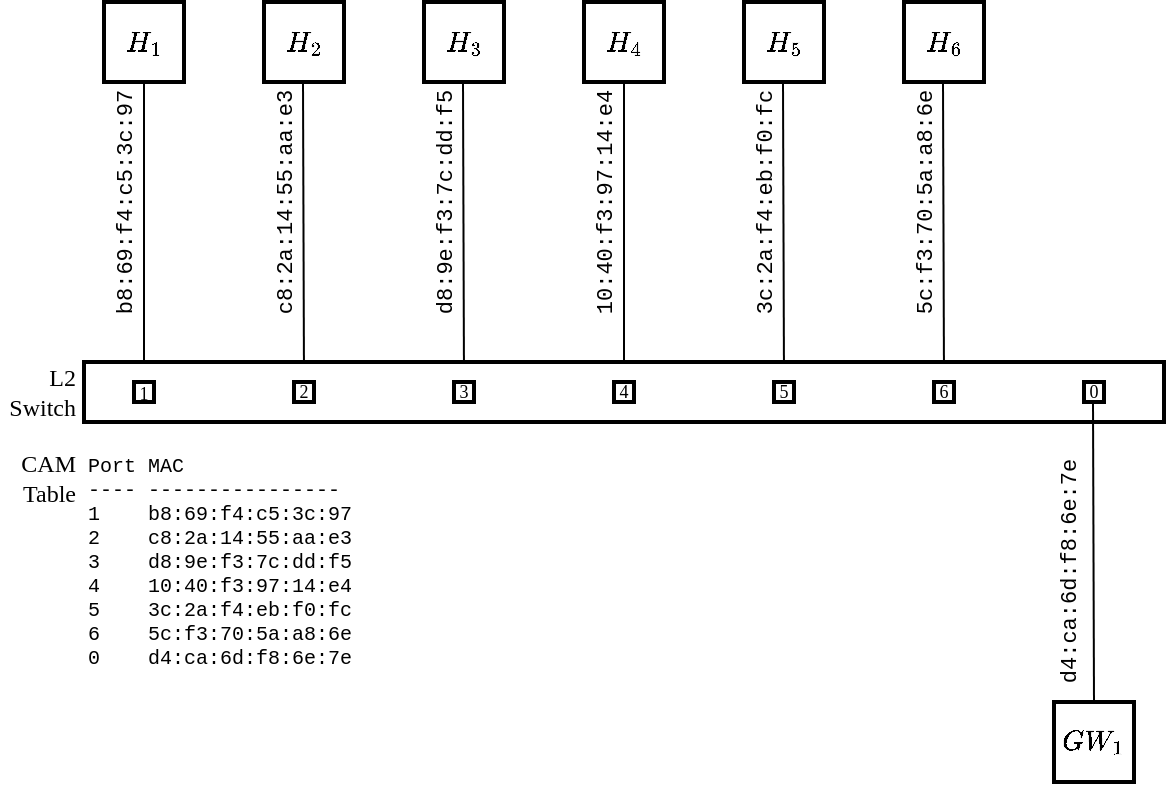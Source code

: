 <mxfile version="13.7.7" type="github">
  <diagram id="4Zgy66-phFbGBRuDP2bV" name="Seite-1">
    <mxGraphModel dx="1185" dy="770" grid="1" gridSize="10" guides="1" tooltips="1" connect="1" arrows="1" fold="1" page="1" pageScale="1" pageWidth="827" pageHeight="1169" math="1" shadow="0">
      <root>
        <mxCell id="0" />
        <mxCell id="1" parent="0" />
        <mxCell id="HDMQ9oWZRbvWbr3XCpym-1" value="$$H_1$$" style="whiteSpace=wrap;html=1;aspect=fixed;strokeWidth=2;" parent="1" vertex="1">
          <mxGeometry x="80" y="40" width="40" height="40" as="geometry" />
        </mxCell>
        <mxCell id="HDMQ9oWZRbvWbr3XCpym-2" value="$$H_2$$" style="whiteSpace=wrap;html=1;aspect=fixed;strokeWidth=2;" parent="1" vertex="1">
          <mxGeometry x="160" y="40" width="40" height="40" as="geometry" />
        </mxCell>
        <mxCell id="HDMQ9oWZRbvWbr3XCpym-3" value="$$H_3$$" style="whiteSpace=wrap;html=1;aspect=fixed;strokeWidth=2;" parent="1" vertex="1">
          <mxGeometry x="240" y="40" width="40" height="40" as="geometry" />
        </mxCell>
        <mxCell id="HDMQ9oWZRbvWbr3XCpym-5" value="$$H_4$$" style="whiteSpace=wrap;html=1;aspect=fixed;strokeWidth=2;" parent="1" vertex="1">
          <mxGeometry x="320" y="40" width="40" height="40" as="geometry" />
        </mxCell>
        <mxCell id="HDMQ9oWZRbvWbr3XCpym-6" value="$$H_5$$" style="whiteSpace=wrap;html=1;aspect=fixed;strokeWidth=2;" parent="1" vertex="1">
          <mxGeometry x="400" y="40" width="40" height="40" as="geometry" />
        </mxCell>
        <mxCell id="HDMQ9oWZRbvWbr3XCpym-7" value="$$H_6$$" style="whiteSpace=wrap;html=1;aspect=fixed;strokeWidth=2;" parent="1" vertex="1">
          <mxGeometry x="480" y="40" width="40" height="40" as="geometry" />
        </mxCell>
        <mxCell id="HDMQ9oWZRbvWbr3XCpym-10" value="" style="endArrow=none;html=1;strokeWidth=1;entryX=0.5;entryY=1;entryDx=0;entryDy=0;exitX=0.5;exitY=0;exitDx=0;exitDy=0;" parent="1" source="HDMQ9oWZRbvWbr3XCpym-28" target="HDMQ9oWZRbvWbr3XCpym-1" edge="1">
          <mxGeometry width="50" height="50" relative="1" as="geometry">
            <mxPoint x="100" y="120" as="sourcePoint" />
            <mxPoint x="100" y="80" as="targetPoint" />
          </mxGeometry>
        </mxCell>
        <mxCell id="HDMQ9oWZRbvWbr3XCpym-11" value="" style="endArrow=none;html=1;strokeWidth=1;entryX=0.5;entryY=1;entryDx=0;entryDy=0;exitX=0.5;exitY=0;exitDx=0;exitDy=0;" parent="1" source="HDMQ9oWZRbvWbr3XCpym-29" edge="1">
          <mxGeometry width="50" height="50" relative="1" as="geometry">
            <mxPoint x="180" y="120" as="sourcePoint" />
            <mxPoint x="179.5" y="80" as="targetPoint" />
          </mxGeometry>
        </mxCell>
        <mxCell id="HDMQ9oWZRbvWbr3XCpym-13" value="" style="endArrow=none;html=1;strokeWidth=1;entryX=0.5;entryY=1;entryDx=0;entryDy=0;exitX=0.5;exitY=0;exitDx=0;exitDy=0;" parent="1" source="HDMQ9oWZRbvWbr3XCpym-30" edge="1">
          <mxGeometry width="50" height="50" relative="1" as="geometry">
            <mxPoint x="260" y="120" as="sourcePoint" />
            <mxPoint x="259.5" y="80" as="targetPoint" />
          </mxGeometry>
        </mxCell>
        <mxCell id="HDMQ9oWZRbvWbr3XCpym-14" value="" style="endArrow=none;html=1;strokeWidth=1;entryX=0.5;entryY=1;entryDx=0;entryDy=0;exitX=0.5;exitY=0;exitDx=0;exitDy=0;" parent="1" source="HDMQ9oWZRbvWbr3XCpym-33" edge="1">
          <mxGeometry width="50" height="50" relative="1" as="geometry">
            <mxPoint x="340.5" y="120" as="sourcePoint" />
            <mxPoint x="340" y="80" as="targetPoint" />
          </mxGeometry>
        </mxCell>
        <mxCell id="HDMQ9oWZRbvWbr3XCpym-15" value="" style="endArrow=none;html=1;strokeWidth=1;entryX=0.5;entryY=1;entryDx=0;entryDy=0;exitX=0.5;exitY=0;exitDx=0;exitDy=0;" parent="1" source="HDMQ9oWZRbvWbr3XCpym-36" edge="1">
          <mxGeometry width="50" height="50" relative="1" as="geometry">
            <mxPoint x="420" y="120" as="sourcePoint" />
            <mxPoint x="419.5" y="80" as="targetPoint" />
          </mxGeometry>
        </mxCell>
        <mxCell id="HDMQ9oWZRbvWbr3XCpym-16" value="" style="endArrow=none;html=1;strokeWidth=1;entryX=0.5;entryY=1;entryDx=0;entryDy=0;exitX=0.5;exitY=0;exitDx=0;exitDy=0;" parent="1" source="HDMQ9oWZRbvWbr3XCpym-37" edge="1">
          <mxGeometry width="50" height="50" relative="1" as="geometry">
            <mxPoint x="500" y="120" as="sourcePoint" />
            <mxPoint x="499.5" y="80" as="targetPoint" />
          </mxGeometry>
        </mxCell>
        <mxCell id="HDMQ9oWZRbvWbr3XCpym-21" value="&lt;p class=&quot;p1&quot; style=&quot;margin: 0px ; font-stretch: normal ; line-height: normal ; font-size: 11px&quot;&gt;&lt;span class=&quot;s1&quot; style=&quot;background-color: rgb(255 , 255 , 255)&quot;&gt;&lt;font face=&quot;Courier New&quot;&gt;b8:69:f4:c5:3c:97&lt;/font&gt;&lt;/span&gt;&lt;/p&gt;" style="text;html=1;strokeColor=none;fillColor=none;align=center;verticalAlign=middle;whiteSpace=wrap;rounded=0;rotation=-90;" parent="1" vertex="1">
          <mxGeometry x="70" y="130" width="40" height="20" as="geometry" />
        </mxCell>
        <mxCell id="HDMQ9oWZRbvWbr3XCpym-22" value="&lt;p class=&quot;p1&quot; style=&quot;margin: 0px ; font-stretch: normal ; line-height: normal ; font-size: 11px&quot;&gt;&lt;span class=&quot;s1&quot; style=&quot;background-color: rgb(255 , 255 , 255)&quot;&gt;&lt;font face=&quot;Courier New&quot;&gt;c8:2a:14:55:aa:e3&lt;/font&gt;&lt;/span&gt;&lt;/p&gt;" style="text;html=1;strokeColor=none;fillColor=none;align=center;verticalAlign=middle;whiteSpace=wrap;rounded=0;rotation=-90;" parent="1" vertex="1">
          <mxGeometry x="150" y="130" width="40" height="20" as="geometry" />
        </mxCell>
        <mxCell id="HDMQ9oWZRbvWbr3XCpym-23" value="&lt;p class=&quot;p1&quot; style=&quot;margin: 0px ; font-stretch: normal ; line-height: normal ; font-size: 11px&quot;&gt;&lt;span class=&quot;s1&quot; style=&quot;background-color: rgb(255 , 255 , 255)&quot;&gt;&lt;font face=&quot;Courier New&quot;&gt;d8:9e:f3:7c:dd:f5&lt;/font&gt;&lt;/span&gt;&lt;/p&gt;" style="text;html=1;strokeColor=none;fillColor=none;align=center;verticalAlign=middle;whiteSpace=wrap;rounded=0;rotation=-90;" parent="1" vertex="1">
          <mxGeometry x="230" y="130" width="40" height="20" as="geometry" />
        </mxCell>
        <mxCell id="HDMQ9oWZRbvWbr3XCpym-24" value="&lt;p class=&quot;p1&quot; style=&quot;margin: 0px ; font-stretch: normal ; line-height: normal ; font-size: 11px&quot;&gt;&lt;span class=&quot;s1&quot; style=&quot;background-color: rgb(255 , 255 , 255)&quot;&gt;&lt;font face=&quot;Courier New&quot;&gt;10:40:f3:97:14:e4&lt;/font&gt;&lt;/span&gt;&lt;/p&gt;" style="text;html=1;strokeColor=none;fillColor=none;align=center;verticalAlign=middle;whiteSpace=wrap;rounded=0;rotation=-90;" parent="1" vertex="1">
          <mxGeometry x="310" y="130" width="40" height="20" as="geometry" />
        </mxCell>
        <mxCell id="HDMQ9oWZRbvWbr3XCpym-25" value="&lt;p class=&quot;p1&quot; style=&quot;margin: 0px ; font-stretch: normal ; line-height: normal ; font-size: 11px&quot;&gt;&lt;span class=&quot;s1&quot; style=&quot;background-color: rgb(255 , 255 , 255)&quot;&gt;&lt;font face=&quot;Courier New&quot;&gt;3c:2a:f4:eb:f0:fc&lt;/font&gt;&lt;/span&gt;&lt;/p&gt;" style="text;html=1;strokeColor=none;fillColor=none;align=center;verticalAlign=middle;whiteSpace=wrap;rounded=0;rotation=-90;" parent="1" vertex="1">
          <mxGeometry x="390" y="130" width="40" height="20" as="geometry" />
        </mxCell>
        <mxCell id="HDMQ9oWZRbvWbr3XCpym-26" value="&lt;p class=&quot;p1&quot; style=&quot;margin: 0px ; font-stretch: normal ; line-height: normal ; font-size: 11px&quot;&gt;&lt;span style=&quot;font-family: &amp;#34;courier new&amp;#34; ; background-color: rgb(255 , 255 , 255)&quot;&gt;5c:f3:70:5a:a8:6e&lt;/span&gt;&lt;/p&gt;" style="text;html=1;strokeColor=none;fillColor=none;align=center;verticalAlign=middle;whiteSpace=wrap;rounded=0;rotation=-90;" parent="1" vertex="1">
          <mxGeometry x="470" y="130" width="40" height="20" as="geometry" />
        </mxCell>
        <mxCell id="HDMQ9oWZRbvWbr3XCpym-40" value="&lt;font style=&quot;font-size: 10px&quot;&gt;&lt;font style=&quot;font-size: 10px&quot;&gt;Port MAC&lt;br&gt;---- ----------------&lt;br&gt;1&amp;nbsp; &amp;nbsp;&amp;nbsp;&lt;/font&gt;&lt;span style=&quot;text-align: center&quot;&gt;b8:69:f4:c5:3c:97&lt;/span&gt;&lt;font style=&quot;font-size: 10px&quot;&gt;&lt;br&gt;2&amp;nbsp; &amp;nbsp;&amp;nbsp;&lt;/font&gt;&lt;span style=&quot;text-align: center&quot;&gt;c8:2a:14:55:aa:e3&lt;/span&gt;&lt;font style=&quot;font-size: 10px&quot;&gt;&lt;br&gt;3&amp;nbsp; &amp;nbsp;&amp;nbsp;&lt;/font&gt;&lt;span style=&quot;text-align: center&quot;&gt;d8:9e:f3:7c:dd:f5&lt;/span&gt;&lt;font style=&quot;font-size: 10px&quot;&gt;&lt;br&gt;4&amp;nbsp; &amp;nbsp;&amp;nbsp;&lt;/font&gt;&lt;span style=&quot;text-align: center&quot;&gt;10:40:f3:97:14:e4&lt;/span&gt;&lt;font style=&quot;font-size: 10px&quot;&gt;&lt;br&gt;5&amp;nbsp; &amp;nbsp;&amp;nbsp;&lt;/font&gt;&lt;span style=&quot;text-align: center&quot;&gt;3c:2a:f4:eb:f0:fc&lt;/span&gt;&lt;font style=&quot;font-size: 10px&quot;&gt;&lt;br&gt;6&amp;nbsp; &amp;nbsp;&amp;nbsp;&lt;/font&gt;&lt;span style=&quot;text-align: center&quot;&gt;5c:f3:70:5a:a8:6e&lt;br&gt;&lt;/span&gt;&lt;font style=&quot;font-size: 10px&quot;&gt;0&amp;nbsp; &amp;nbsp;&amp;nbsp;&lt;/font&gt;&lt;span style=&quot;text-align: center&quot;&gt;d4:ca:6d:f8:6e:7e&lt;br&gt;&lt;/span&gt;&lt;/font&gt;" style="text;html=1;strokeColor=none;fillColor=none;align=left;verticalAlign=middle;whiteSpace=wrap;rounded=0;fontFamily=Courier New;fontSize=9;labelBackgroundColor=#ffffff;" parent="1" vertex="1">
          <mxGeometry x="70" y="310" width="270" height="20" as="geometry" />
        </mxCell>
        <mxCell id="HDMQ9oWZRbvWbr3XCpym-51" value="CAM&lt;br&gt;Table" style="text;html=1;strokeColor=none;fillColor=none;align=right;verticalAlign=middle;whiteSpace=wrap;rounded=0;fontFamily=Verdana;fontSize=12;" parent="1" vertex="1">
          <mxGeometry x="28" y="268" width="40" height="20" as="geometry" />
        </mxCell>
        <mxCell id="HDMQ9oWZRbvWbr3XCpym-27" value="" style="rounded=0;whiteSpace=wrap;html=1;strokeWidth=2;" parent="1" vertex="1">
          <mxGeometry x="70" y="220" width="540" height="30" as="geometry" />
        </mxCell>
        <mxCell id="HDMQ9oWZRbvWbr3XCpym-28" value="&lt;font style=&quot;font-size: 9px&quot; face=&quot;Verdana&quot;&gt;1&lt;/font&gt;" style="whiteSpace=wrap;html=1;aspect=fixed;strokeWidth=2;" parent="1" vertex="1">
          <mxGeometry x="95" y="230" width="10" height="10" as="geometry" />
        </mxCell>
        <mxCell id="HDMQ9oWZRbvWbr3XCpym-29" value="2" style="whiteSpace=wrap;html=1;aspect=fixed;strokeWidth=2;fontFamily=Verdana;fontSize=9;" parent="1" vertex="1">
          <mxGeometry x="175" y="230" width="10" height="10" as="geometry" />
        </mxCell>
        <mxCell id="HDMQ9oWZRbvWbr3XCpym-30" value="3" style="whiteSpace=wrap;html=1;aspect=fixed;strokeWidth=2;fontFamily=Verdana;fontSize=9;" parent="1" vertex="1">
          <mxGeometry x="255" y="230" width="10" height="10" as="geometry" />
        </mxCell>
        <mxCell id="HDMQ9oWZRbvWbr3XCpym-33" value="4" style="whiteSpace=wrap;html=1;aspect=fixed;strokeWidth=2;fontFamily=Verdana;fontSize=9;" parent="1" vertex="1">
          <mxGeometry x="335" y="230" width="10" height="10" as="geometry" />
        </mxCell>
        <mxCell id="HDMQ9oWZRbvWbr3XCpym-36" value="5" style="whiteSpace=wrap;html=1;aspect=fixed;strokeWidth=2;fontFamily=Verdana;fontSize=9;" parent="1" vertex="1">
          <mxGeometry x="415" y="230" width="10" height="10" as="geometry" />
        </mxCell>
        <mxCell id="HDMQ9oWZRbvWbr3XCpym-37" value="6" style="whiteSpace=wrap;html=1;aspect=fixed;strokeWidth=2;fontFamily=Verdana;fontSize=9;" parent="1" vertex="1">
          <mxGeometry x="495" y="230" width="10" height="10" as="geometry" />
        </mxCell>
        <mxCell id="HDMQ9oWZRbvWbr3XCpym-38" value="&lt;font face=&quot;Verdana&quot;&gt;L2&lt;br&gt;&lt;div style=&quot;&quot;&gt;&lt;span&gt;Switch&lt;/span&gt;&lt;/div&gt;&lt;/font&gt;" style="text;html=1;strokeColor=none;fillColor=none;align=right;verticalAlign=middle;whiteSpace=wrap;rounded=0;" parent="1" vertex="1">
          <mxGeometry x="28" y="225" width="40" height="20" as="geometry" />
        </mxCell>
        <mxCell id="HDMQ9oWZRbvWbr3XCpym-53" value="0" style="whiteSpace=wrap;html=1;aspect=fixed;strokeWidth=2;fontFamily=Verdana;fontSize=9;" parent="1" vertex="1">
          <mxGeometry x="570" y="230" width="10" height="10" as="geometry" />
        </mxCell>
        <mxCell id="HDMQ9oWZRbvWbr3XCpym-54" value="$$GW_1$$" style="whiteSpace=wrap;html=1;aspect=fixed;strokeWidth=2;" parent="1" vertex="1">
          <mxGeometry x="555" y="390" width="40" height="40" as="geometry" />
        </mxCell>
        <mxCell id="HDMQ9oWZRbvWbr3XCpym-55" value="" style="endArrow=none;html=1;strokeWidth=1;entryX=0.5;entryY=1;entryDx=0;entryDy=0;exitX=0.5;exitY=0;exitDx=0;exitDy=0;" parent="1" edge="1">
          <mxGeometry width="50" height="50" relative="1" as="geometry">
            <mxPoint x="575" y="390" as="sourcePoint" />
            <mxPoint x="574.5" y="240" as="targetPoint" />
          </mxGeometry>
        </mxCell>
        <mxCell id="HDMQ9oWZRbvWbr3XCpym-56" value="&lt;p class=&quot;p1&quot; style=&quot;font-family: &amp;#34;helvetica&amp;#34; ; margin: 0px ; font-stretch: normal ; line-height: normal ; font-size: 11px&quot;&gt;&lt;span class=&quot;s1&quot; style=&quot;background-color: rgb(255 , 255 , 255)&quot;&gt;&lt;font face=&quot;Courier New&quot;&gt;d4:ca:6d:f8:6e:7e&lt;/font&gt;&lt;/span&gt;&lt;/p&gt;&lt;div&gt;&lt;span class=&quot;s1&quot; style=&quot;background-color: rgb(255 , 255 , 255)&quot;&gt;&lt;font face=&quot;Courier New&quot;&gt;&lt;br&gt;&lt;/font&gt;&lt;/span&gt;&lt;/div&gt;" style="text;html=1;align=center;verticalAlign=middle;resizable=0;points=[];autosize=1;fontSize=12;fontFamily=Verdana;rotation=-90;" parent="1" vertex="1">
          <mxGeometry x="505" y="310" width="130" height="30" as="geometry" />
        </mxCell>
      </root>
    </mxGraphModel>
  </diagram>
</mxfile>
